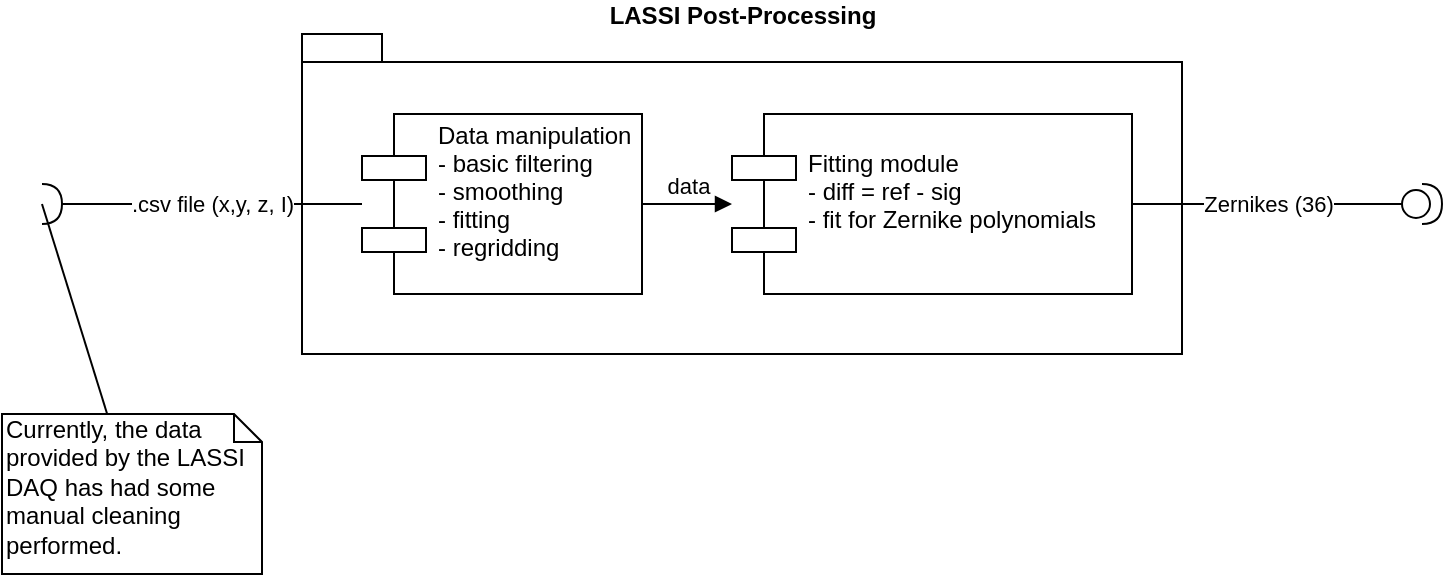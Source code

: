<mxfile version="10.6.3" type="device"><diagram id="zm3karjhEhtwGn4eK4ON" name="Page-1"><mxGraphModel dx="1394" dy="715" grid="1" gridSize="10" guides="1" tooltips="1" connect="1" arrows="1" fold="1" page="1" pageScale="1" pageWidth="850" pageHeight="1100" math="0" shadow="0"><root><mxCell id="0"/><mxCell id="1" parent="0"/><mxCell id="HdPrOmyPf9nZICrBoxAk-1" value="LASSI Post-Processing" style="shape=folder;fontStyle=1;spacingTop=10;tabWidth=40;tabHeight=14;tabPosition=left;html=1;labelPosition=center;verticalLabelPosition=top;align=center;verticalAlign=bottom;" vertex="1" parent="1"><mxGeometry x="200" y="300" width="440" height="160" as="geometry"/></mxCell><mxCell id="HdPrOmyPf9nZICrBoxAk-3" value="Data manipulation&#xA;- basic filtering&#xA;- smoothing&#xA;- fitting&#xA;- regridding&#xA;" style="shape=component;align=left;spacingLeft=36;" vertex="1" parent="1"><mxGeometry x="230" y="340" width="140" height="90" as="geometry"/></mxCell><mxCell id="HdPrOmyPf9nZICrBoxAk-4" value="Fitting module&#xA;- diff = ref - sig&#xA;- fit for Zernike polynomials&#xA;" style="shape=component;align=left;spacingLeft=36;" vertex="1" parent="1"><mxGeometry x="415" y="340" width="200" height="90" as="geometry"/></mxCell><mxCell id="HdPrOmyPf9nZICrBoxAk-5" value="&lt;div&gt;data&lt;/div&gt;" style="html=1;verticalAlign=bottom;endArrow=block;exitX=1;exitY=0.5;exitDx=0;exitDy=0;" edge="1" parent="1" source="HdPrOmyPf9nZICrBoxAk-3" target="HdPrOmyPf9nZICrBoxAk-4"><mxGeometry width="80" relative="1" as="geometry"><mxPoint x="350" y="500" as="sourcePoint"/><mxPoint x="430" y="500" as="targetPoint"/></mxGeometry></mxCell><mxCell id="HdPrOmyPf9nZICrBoxAk-6" value="" style="shape=providedRequiredInterface;html=1;verticalLabelPosition=bottom;" vertex="1" parent="1"><mxGeometry x="750" y="375" width="20" height="20" as="geometry"/></mxCell><mxCell id="HdPrOmyPf9nZICrBoxAk-7" value="Zernikes (36)" style="endArrow=none;html=1;exitX=1;exitY=0.5;exitDx=0;exitDy=0;entryX=0;entryY=0.5;entryDx=0;entryDy=0;entryPerimeter=0;" edge="1" parent="1" source="HdPrOmyPf9nZICrBoxAk-4" target="HdPrOmyPf9nZICrBoxAk-6"><mxGeometry width="50" height="50" relative="1" as="geometry"><mxPoint x="570" y="580" as="sourcePoint"/><mxPoint x="620" y="530" as="targetPoint"/></mxGeometry></mxCell><mxCell id="HdPrOmyPf9nZICrBoxAk-9" value="" style="shape=requiredInterface;html=1;verticalLabelPosition=bottom;" vertex="1" parent="1"><mxGeometry x="70" y="375" width="10" height="20" as="geometry"/></mxCell><mxCell id="HdPrOmyPf9nZICrBoxAk-10" value=".csv file (x,y, z, I)" style="endArrow=none;html=1;exitX=1;exitY=0.5;exitDx=0;exitDy=0;exitPerimeter=0;" edge="1" parent="1" source="HdPrOmyPf9nZICrBoxAk-9" target="HdPrOmyPf9nZICrBoxAk-3"><mxGeometry width="50" height="50" relative="1" as="geometry"><mxPoint x="190" y="540" as="sourcePoint"/><mxPoint x="220" y="385" as="targetPoint"/></mxGeometry></mxCell><mxCell id="HdPrOmyPf9nZICrBoxAk-15" value="Currently, the data provided by the LASSI DAQ has had some manual cleaning performed." style="shape=note;whiteSpace=wrap;html=1;size=14;verticalAlign=top;align=left;spacingTop=-6;" vertex="1" parent="1"><mxGeometry x="50" y="490" width="130" height="80" as="geometry"/></mxCell><mxCell id="HdPrOmyPf9nZICrBoxAk-16" value="" style="endArrow=none;html=1;entryX=0;entryY=0.5;entryDx=0;entryDy=0;entryPerimeter=0;" edge="1" parent="1" source="HdPrOmyPf9nZICrBoxAk-15" target="HdPrOmyPf9nZICrBoxAk-9"><mxGeometry width="50" height="50" relative="1" as="geometry"><mxPoint x="150" y="700" as="sourcePoint"/><mxPoint x="100" y="380" as="targetPoint"/></mxGeometry></mxCell></root></mxGraphModel></diagram></mxfile>